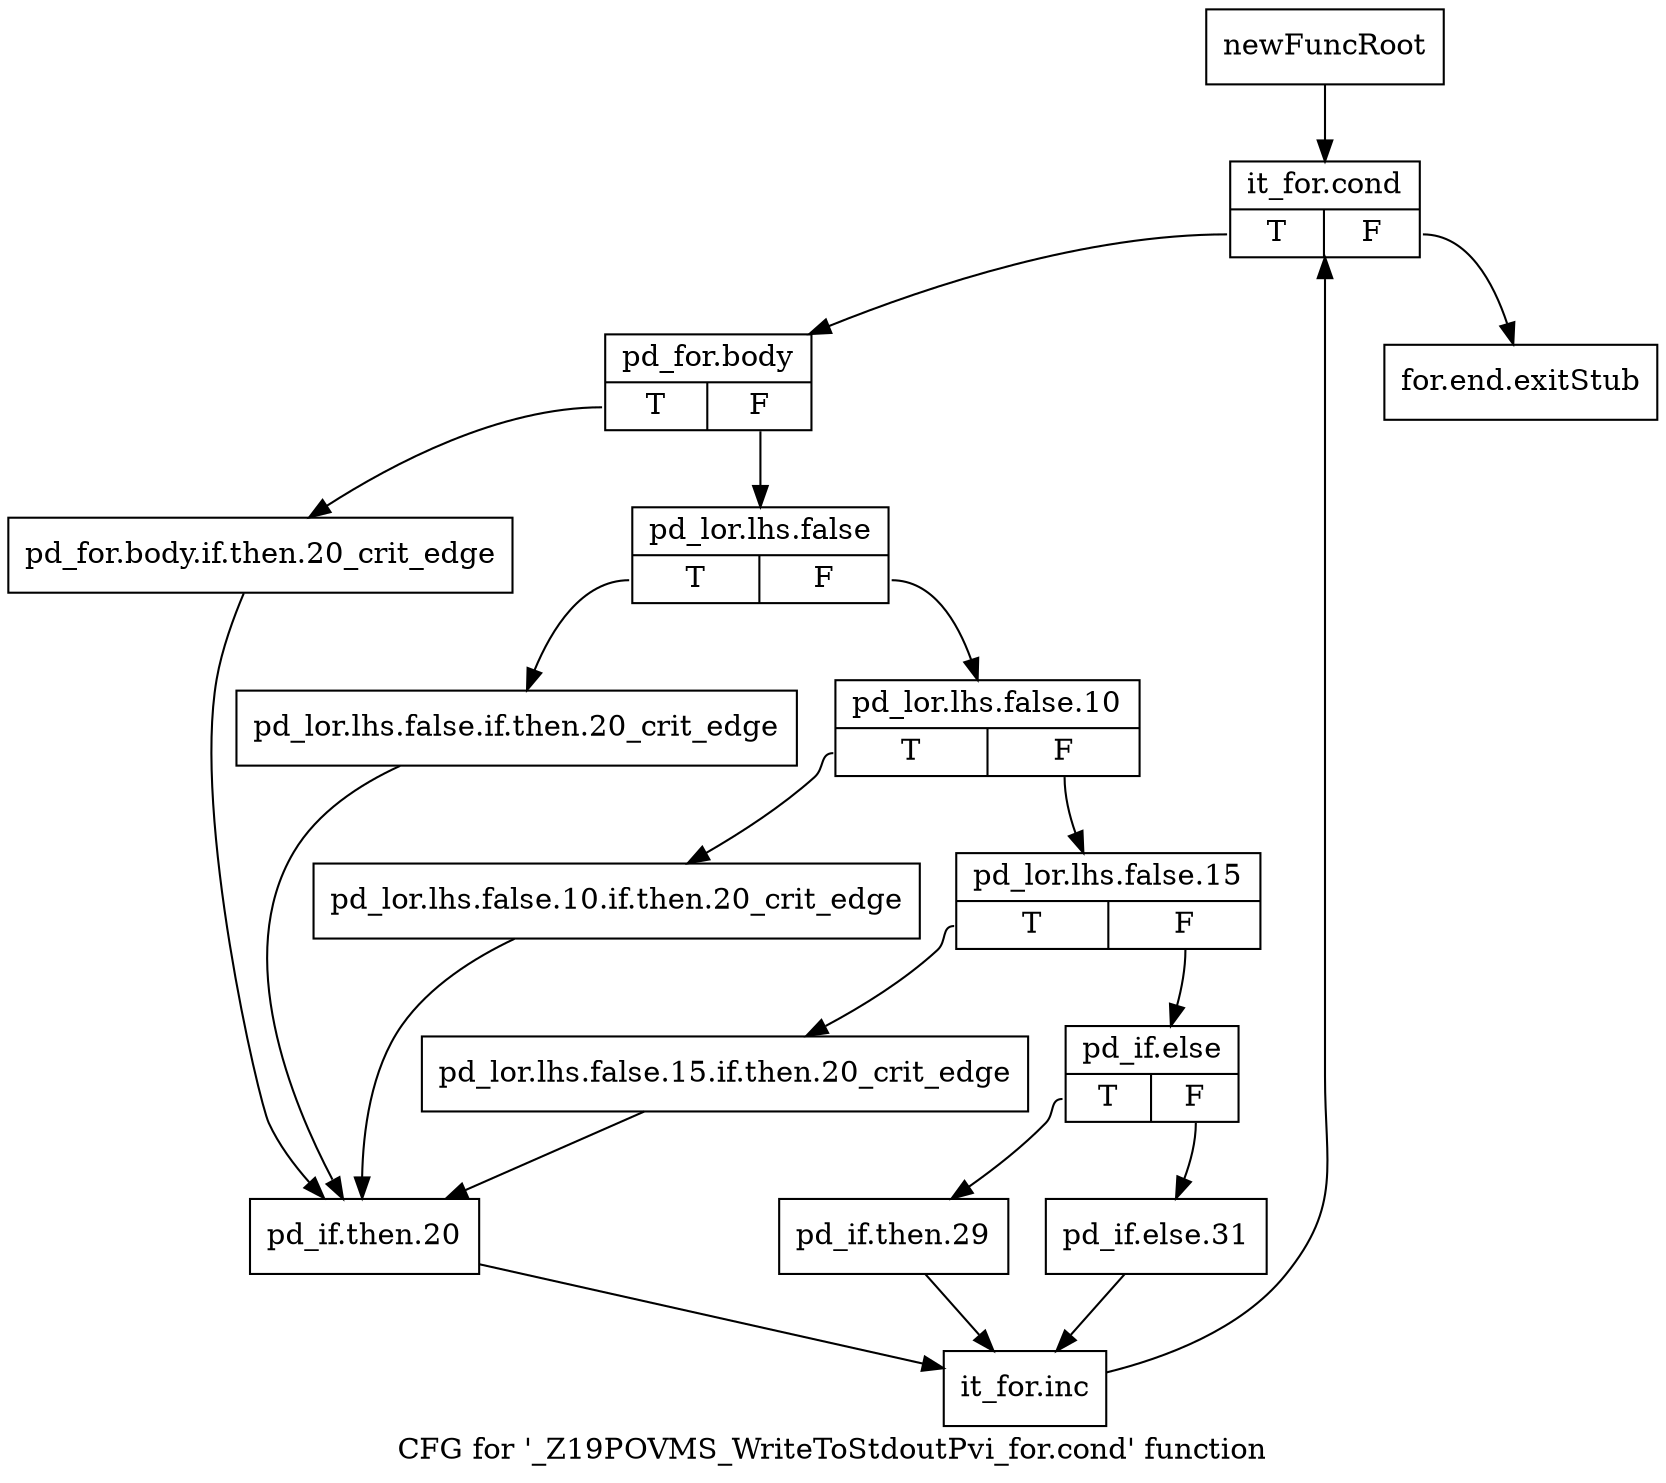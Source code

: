 digraph "CFG for '_Z19POVMS_WriteToStdoutPvi_for.cond' function" {
	label="CFG for '_Z19POVMS_WriteToStdoutPvi_for.cond' function";

	Node0x2a81380 [shape=record,label="{newFuncRoot}"];
	Node0x2a81380 -> Node0x2a81420;
	Node0x2a813d0 [shape=record,label="{for.end.exitStub}"];
	Node0x2a81420 [shape=record,label="{it_for.cond|{<s0>T|<s1>F}}"];
	Node0x2a81420:s0 -> Node0x2a81470;
	Node0x2a81420:s1 -> Node0x2a813d0;
	Node0x2a81470 [shape=record,label="{pd_for.body|{<s0>T|<s1>F}}"];
	Node0x2a81470:s0 -> Node0x2a81790;
	Node0x2a81470:s1 -> Node0x2a814c0;
	Node0x2a814c0 [shape=record,label="{pd_lor.lhs.false|{<s0>T|<s1>F}}"];
	Node0x2a814c0:s0 -> Node0x2a81740;
	Node0x2a814c0:s1 -> Node0x2a81510;
	Node0x2a81510 [shape=record,label="{pd_lor.lhs.false.10|{<s0>T|<s1>F}}"];
	Node0x2a81510:s0 -> Node0x2a816f0;
	Node0x2a81510:s1 -> Node0x2a81560;
	Node0x2a81560 [shape=record,label="{pd_lor.lhs.false.15|{<s0>T|<s1>F}}"];
	Node0x2a81560:s0 -> Node0x2a816a0;
	Node0x2a81560:s1 -> Node0x2a815b0;
	Node0x2a815b0 [shape=record,label="{pd_if.else|{<s0>T|<s1>F}}"];
	Node0x2a815b0:s0 -> Node0x2a81650;
	Node0x2a815b0:s1 -> Node0x2a81600;
	Node0x2a81600 [shape=record,label="{pd_if.else.31}"];
	Node0x2a81600 -> Node0x2a81830;
	Node0x2a81650 [shape=record,label="{pd_if.then.29}"];
	Node0x2a81650 -> Node0x2a81830;
	Node0x2a816a0 [shape=record,label="{pd_lor.lhs.false.15.if.then.20_crit_edge}"];
	Node0x2a816a0 -> Node0x2a817e0;
	Node0x2a816f0 [shape=record,label="{pd_lor.lhs.false.10.if.then.20_crit_edge}"];
	Node0x2a816f0 -> Node0x2a817e0;
	Node0x2a81740 [shape=record,label="{pd_lor.lhs.false.if.then.20_crit_edge}"];
	Node0x2a81740 -> Node0x2a817e0;
	Node0x2a81790 [shape=record,label="{pd_for.body.if.then.20_crit_edge}"];
	Node0x2a81790 -> Node0x2a817e0;
	Node0x2a817e0 [shape=record,label="{pd_if.then.20}"];
	Node0x2a817e0 -> Node0x2a81830;
	Node0x2a81830 [shape=record,label="{it_for.inc}"];
	Node0x2a81830 -> Node0x2a81420;
}
